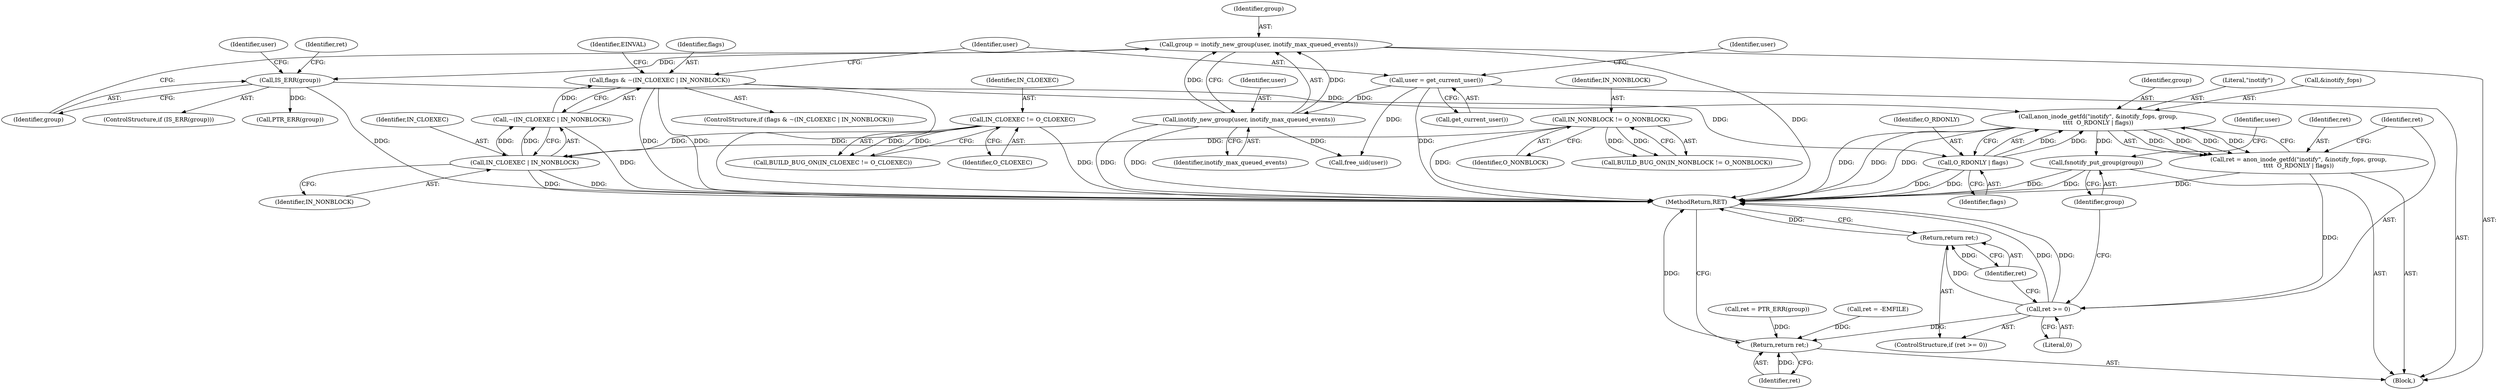 digraph "0_linux_a2ae4cc9a16e211c8a128ba10d22a85431f093ab@pointer" {
"1000167" [label="(Call,anon_inode_getfd(\"inotify\", &inotify_fops, group,\n\t\t\t\t  O_RDONLY | flags))"];
"1000152" [label="(Call,IS_ERR(group))"];
"1000146" [label="(Call,group = inotify_new_group(user, inotify_max_queued_events))"];
"1000148" [label="(Call,inotify_new_group(user, inotify_max_queued_events))"];
"1000128" [label="(Call,user = get_current_user())"];
"1000172" [label="(Call,O_RDONLY | flags)"];
"1000119" [label="(Call,flags & ~(IN_CLOEXEC | IN_NONBLOCK))"];
"1000121" [label="(Call,~(IN_CLOEXEC | IN_NONBLOCK))"];
"1000122" [label="(Call,IN_CLOEXEC | IN_NONBLOCK)"];
"1000111" [label="(Call,IN_CLOEXEC != O_CLOEXEC)"];
"1000115" [label="(Call,IN_NONBLOCK != O_NONBLOCK)"];
"1000165" [label="(Call,ret = anon_inode_getfd(\"inotify\", &inotify_fops, group,\n\t\t\t\t  O_RDONLY | flags))"];
"1000176" [label="(Call,ret >= 0)"];
"1000179" [label="(Return,return ret;)"];
"1000191" [label="(Return,return ret;)"];
"1000181" [label="(Call,fsnotify_put_group(group))"];
"1000193" [label="(MethodReturn,RET)"];
"1000118" [label="(ControlStructure,if (flags & ~(IN_CLOEXEC | IN_NONBLOCK)))"];
"1000149" [label="(Identifier,user)"];
"1000130" [label="(Call,get_current_user())"];
"1000129" [label="(Identifier,user)"];
"1000111" [label="(Call,IN_CLOEXEC != O_CLOEXEC)"];
"1000113" [label="(Identifier,O_CLOEXEC)"];
"1000119" [label="(Call,flags & ~(IN_CLOEXEC | IN_NONBLOCK))"];
"1000175" [label="(ControlStructure,if (ret >= 0))"];
"1000165" [label="(Call,ret = anon_inode_getfd(\"inotify\", &inotify_fops, group,\n\t\t\t\t  O_RDONLY | flags))"];
"1000163" [label="(Identifier,user)"];
"1000114" [label="(Call,BUILD_BUG_ON(IN_NONBLOCK != O_NONBLOCK))"];
"1000169" [label="(Call,&inotify_fops)"];
"1000106" [label="(Block,)"];
"1000172" [label="(Call,O_RDONLY | flags)"];
"1000120" [label="(Identifier,flags)"];
"1000167" [label="(Call,anon_inode_getfd(\"inotify\", &inotify_fops, group,\n\t\t\t\t  O_RDONLY | flags))"];
"1000156" [label="(Identifier,ret)"];
"1000157" [label="(Call,PTR_ERR(group))"];
"1000180" [label="(Identifier,ret)"];
"1000171" [label="(Identifier,group)"];
"1000122" [label="(Call,IN_CLOEXEC | IN_NONBLOCK)"];
"1000115" [label="(Call,IN_NONBLOCK != O_NONBLOCK)"];
"1000155" [label="(Call,ret = PTR_ERR(group))"];
"1000173" [label="(Identifier,O_RDONLY)"];
"1000189" [label="(Call,free_uid(user))"];
"1000147" [label="(Identifier,group)"];
"1000117" [label="(Identifier,O_NONBLOCK)"];
"1000141" [label="(Call,ret = -EMFILE)"];
"1000174" [label="(Identifier,flags)"];
"1000110" [label="(Call,BUILD_BUG_ON(IN_CLOEXEC != O_CLOEXEC))"];
"1000150" [label="(Identifier,inotify_max_queued_events)"];
"1000176" [label="(Call,ret >= 0)"];
"1000186" [label="(Identifier,user)"];
"1000168" [label="(Literal,\"inotify\")"];
"1000181" [label="(Call,fsnotify_put_group(group))"];
"1000124" [label="(Identifier,IN_NONBLOCK)"];
"1000128" [label="(Call,user = get_current_user())"];
"1000123" [label="(Identifier,IN_CLOEXEC)"];
"1000166" [label="(Identifier,ret)"];
"1000116" [label="(Identifier,IN_NONBLOCK)"];
"1000191" [label="(Return,return ret;)"];
"1000192" [label="(Identifier,ret)"];
"1000152" [label="(Call,IS_ERR(group))"];
"1000177" [label="(Identifier,ret)"];
"1000178" [label="(Literal,0)"];
"1000127" [label="(Identifier,EINVAL)"];
"1000112" [label="(Identifier,IN_CLOEXEC)"];
"1000182" [label="(Identifier,group)"];
"1000121" [label="(Call,~(IN_CLOEXEC | IN_NONBLOCK))"];
"1000137" [label="(Identifier,user)"];
"1000179" [label="(Return,return ret;)"];
"1000146" [label="(Call,group = inotify_new_group(user, inotify_max_queued_events))"];
"1000148" [label="(Call,inotify_new_group(user, inotify_max_queued_events))"];
"1000153" [label="(Identifier,group)"];
"1000151" [label="(ControlStructure,if (IS_ERR(group)))"];
"1000167" -> "1000165"  [label="AST: "];
"1000167" -> "1000172"  [label="CFG: "];
"1000168" -> "1000167"  [label="AST: "];
"1000169" -> "1000167"  [label="AST: "];
"1000171" -> "1000167"  [label="AST: "];
"1000172" -> "1000167"  [label="AST: "];
"1000165" -> "1000167"  [label="CFG: "];
"1000167" -> "1000193"  [label="DDG: "];
"1000167" -> "1000193"  [label="DDG: "];
"1000167" -> "1000193"  [label="DDG: "];
"1000167" -> "1000165"  [label="DDG: "];
"1000167" -> "1000165"  [label="DDG: "];
"1000167" -> "1000165"  [label="DDG: "];
"1000167" -> "1000165"  [label="DDG: "];
"1000152" -> "1000167"  [label="DDG: "];
"1000172" -> "1000167"  [label="DDG: "];
"1000172" -> "1000167"  [label="DDG: "];
"1000167" -> "1000181"  [label="DDG: "];
"1000152" -> "1000151"  [label="AST: "];
"1000152" -> "1000153"  [label="CFG: "];
"1000153" -> "1000152"  [label="AST: "];
"1000156" -> "1000152"  [label="CFG: "];
"1000163" -> "1000152"  [label="CFG: "];
"1000152" -> "1000193"  [label="DDG: "];
"1000146" -> "1000152"  [label="DDG: "];
"1000152" -> "1000157"  [label="DDG: "];
"1000146" -> "1000106"  [label="AST: "];
"1000146" -> "1000148"  [label="CFG: "];
"1000147" -> "1000146"  [label="AST: "];
"1000148" -> "1000146"  [label="AST: "];
"1000153" -> "1000146"  [label="CFG: "];
"1000146" -> "1000193"  [label="DDG: "];
"1000148" -> "1000146"  [label="DDG: "];
"1000148" -> "1000146"  [label="DDG: "];
"1000148" -> "1000150"  [label="CFG: "];
"1000149" -> "1000148"  [label="AST: "];
"1000150" -> "1000148"  [label="AST: "];
"1000148" -> "1000193"  [label="DDG: "];
"1000148" -> "1000193"  [label="DDG: "];
"1000128" -> "1000148"  [label="DDG: "];
"1000148" -> "1000189"  [label="DDG: "];
"1000128" -> "1000106"  [label="AST: "];
"1000128" -> "1000130"  [label="CFG: "];
"1000129" -> "1000128"  [label="AST: "];
"1000130" -> "1000128"  [label="AST: "];
"1000137" -> "1000128"  [label="CFG: "];
"1000128" -> "1000193"  [label="DDG: "];
"1000128" -> "1000189"  [label="DDG: "];
"1000172" -> "1000174"  [label="CFG: "];
"1000173" -> "1000172"  [label="AST: "];
"1000174" -> "1000172"  [label="AST: "];
"1000172" -> "1000193"  [label="DDG: "];
"1000172" -> "1000193"  [label="DDG: "];
"1000119" -> "1000172"  [label="DDG: "];
"1000119" -> "1000118"  [label="AST: "];
"1000119" -> "1000121"  [label="CFG: "];
"1000120" -> "1000119"  [label="AST: "];
"1000121" -> "1000119"  [label="AST: "];
"1000127" -> "1000119"  [label="CFG: "];
"1000129" -> "1000119"  [label="CFG: "];
"1000119" -> "1000193"  [label="DDG: "];
"1000119" -> "1000193"  [label="DDG: "];
"1000119" -> "1000193"  [label="DDG: "];
"1000121" -> "1000119"  [label="DDG: "];
"1000121" -> "1000122"  [label="CFG: "];
"1000122" -> "1000121"  [label="AST: "];
"1000121" -> "1000193"  [label="DDG: "];
"1000122" -> "1000121"  [label="DDG: "];
"1000122" -> "1000121"  [label="DDG: "];
"1000122" -> "1000124"  [label="CFG: "];
"1000123" -> "1000122"  [label="AST: "];
"1000124" -> "1000122"  [label="AST: "];
"1000122" -> "1000193"  [label="DDG: "];
"1000122" -> "1000193"  [label="DDG: "];
"1000111" -> "1000122"  [label="DDG: "];
"1000115" -> "1000122"  [label="DDG: "];
"1000111" -> "1000110"  [label="AST: "];
"1000111" -> "1000113"  [label="CFG: "];
"1000112" -> "1000111"  [label="AST: "];
"1000113" -> "1000111"  [label="AST: "];
"1000110" -> "1000111"  [label="CFG: "];
"1000111" -> "1000193"  [label="DDG: "];
"1000111" -> "1000110"  [label="DDG: "];
"1000111" -> "1000110"  [label="DDG: "];
"1000115" -> "1000114"  [label="AST: "];
"1000115" -> "1000117"  [label="CFG: "];
"1000116" -> "1000115"  [label="AST: "];
"1000117" -> "1000115"  [label="AST: "];
"1000114" -> "1000115"  [label="CFG: "];
"1000115" -> "1000193"  [label="DDG: "];
"1000115" -> "1000114"  [label="DDG: "];
"1000115" -> "1000114"  [label="DDG: "];
"1000165" -> "1000106"  [label="AST: "];
"1000166" -> "1000165"  [label="AST: "];
"1000177" -> "1000165"  [label="CFG: "];
"1000165" -> "1000193"  [label="DDG: "];
"1000165" -> "1000176"  [label="DDG: "];
"1000176" -> "1000175"  [label="AST: "];
"1000176" -> "1000178"  [label="CFG: "];
"1000177" -> "1000176"  [label="AST: "];
"1000178" -> "1000176"  [label="AST: "];
"1000180" -> "1000176"  [label="CFG: "];
"1000182" -> "1000176"  [label="CFG: "];
"1000176" -> "1000193"  [label="DDG: "];
"1000176" -> "1000193"  [label="DDG: "];
"1000176" -> "1000179"  [label="DDG: "];
"1000176" -> "1000191"  [label="DDG: "];
"1000179" -> "1000175"  [label="AST: "];
"1000179" -> "1000180"  [label="CFG: "];
"1000180" -> "1000179"  [label="AST: "];
"1000193" -> "1000179"  [label="CFG: "];
"1000179" -> "1000193"  [label="DDG: "];
"1000180" -> "1000179"  [label="DDG: "];
"1000191" -> "1000106"  [label="AST: "];
"1000191" -> "1000192"  [label="CFG: "];
"1000192" -> "1000191"  [label="AST: "];
"1000193" -> "1000191"  [label="CFG: "];
"1000191" -> "1000193"  [label="DDG: "];
"1000192" -> "1000191"  [label="DDG: "];
"1000141" -> "1000191"  [label="DDG: "];
"1000155" -> "1000191"  [label="DDG: "];
"1000181" -> "1000106"  [label="AST: "];
"1000181" -> "1000182"  [label="CFG: "];
"1000182" -> "1000181"  [label="AST: "];
"1000186" -> "1000181"  [label="CFG: "];
"1000181" -> "1000193"  [label="DDG: "];
"1000181" -> "1000193"  [label="DDG: "];
}
